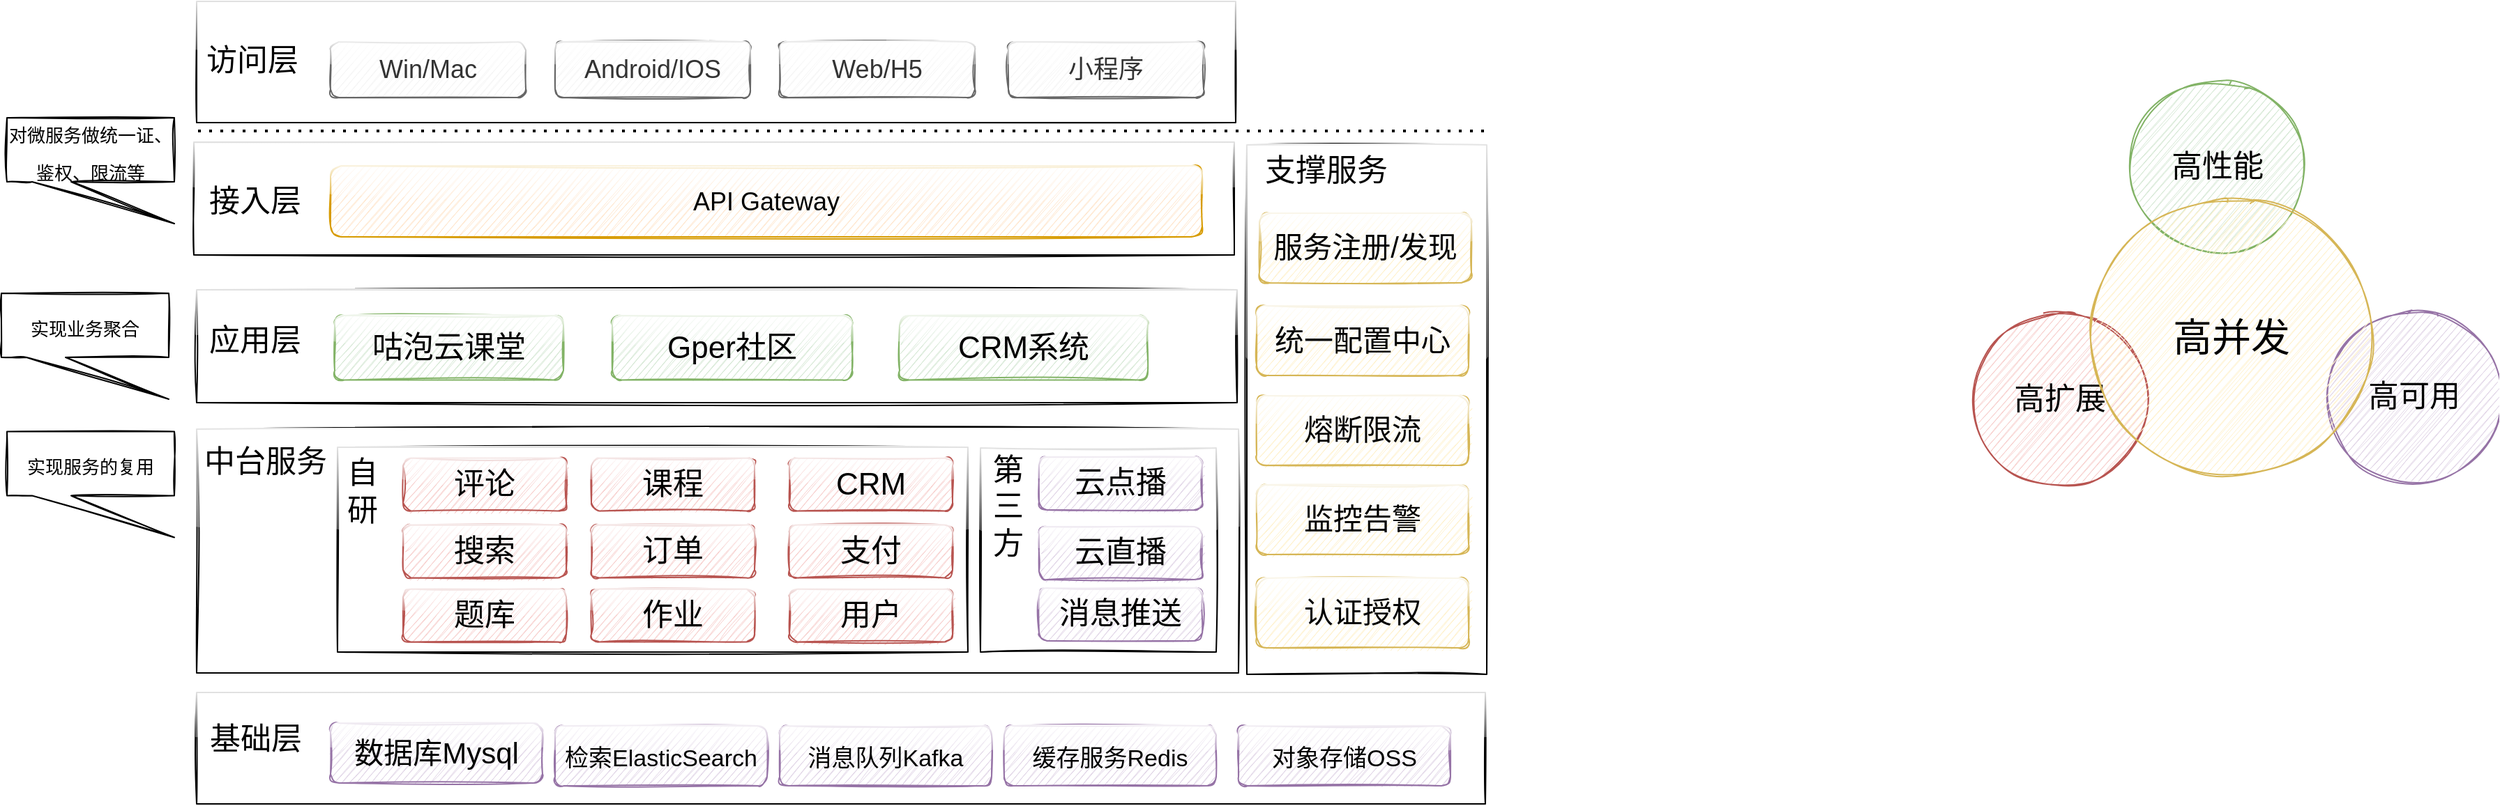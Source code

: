 <mxfile version="14.8.0" type="github">
  <diagram id="P0GgdEIs0Ywz_enpG73i" name="Page-1">
    <mxGraphModel dx="2222" dy="762" grid="0" gridSize="10" guides="1" tooltips="1" connect="1" arrows="1" fold="1" page="0" pageScale="1" pageWidth="827" pageHeight="1169" math="0" shadow="0">
      <root>
        <mxCell id="0" />
        <mxCell id="1" parent="0" />
        <mxCell id="m1zhmkqZAM5GdYg0Sg5l-15" value="" style="rounded=0;whiteSpace=wrap;html=1;shadow=0;glass=1;sketch=1;fontSize=18;" parent="1" vertex="1">
          <mxGeometry x="-420" y="528" width="747" height="175" as="geometry" />
        </mxCell>
        <mxCell id="m1zhmkqZAM5GdYg0Sg5l-30" value="" style="rounded=0;whiteSpace=wrap;html=1;shadow=0;glass=1;sketch=1;fontSize=22;" parent="1" vertex="1">
          <mxGeometry x="142" y="541.5" width="169" height="146.5" as="geometry" />
        </mxCell>
        <mxCell id="m1zhmkqZAM5GdYg0Sg5l-29" value="" style="rounded=0;whiteSpace=wrap;html=1;shadow=0;glass=1;sketch=1;fontSize=22;" parent="1" vertex="1">
          <mxGeometry x="-319" y="541" width="452" height="147" as="geometry" />
        </mxCell>
        <mxCell id="m1zhmkqZAM5GdYg0Sg5l-8" value="" style="rounded=0;whiteSpace=wrap;html=1;shadow=0;glass=1;sketch=1;fontSize=18;" parent="1" vertex="1">
          <mxGeometry x="-422" y="322" width="746" height="81" as="geometry" />
        </mxCell>
        <mxCell id="m1zhmkqZAM5GdYg0Sg5l-5" value="" style="rounded=0;whiteSpace=wrap;html=1;shadow=0;glass=1;sketch=1;fontSize=18;" parent="1" vertex="1">
          <mxGeometry x="-420" y="221" width="745" height="87" as="geometry" />
        </mxCell>
        <mxCell id="m1zhmkqZAM5GdYg0Sg5l-1" value="Win/Mac" style="rounded=1;whiteSpace=wrap;html=1;sketch=1;shadow=0;glass=1;fontSize=18;fillColor=#f5f5f5;strokeColor=#666666;fontColor=#333333;" parent="1" vertex="1">
          <mxGeometry x="-324" y="250" width="140" height="40" as="geometry" />
        </mxCell>
        <mxCell id="m1zhmkqZAM5GdYg0Sg5l-2" value="Android/IOS" style="rounded=1;whiteSpace=wrap;html=1;sketch=1;shadow=0;glass=1;fontSize=18;fillColor=#f5f5f5;strokeColor=#666666;fontColor=#333333;" parent="1" vertex="1">
          <mxGeometry x="-163" y="250" width="140" height="40" as="geometry" />
        </mxCell>
        <mxCell id="m1zhmkqZAM5GdYg0Sg5l-3" value="Web/H5" style="rounded=1;whiteSpace=wrap;html=1;sketch=1;shadow=0;glass=1;fontSize=18;fillColor=#f5f5f5;strokeColor=#666666;fontColor=#333333;" parent="1" vertex="1">
          <mxGeometry x="-2" y="250" width="140" height="40" as="geometry" />
        </mxCell>
        <mxCell id="m1zhmkqZAM5GdYg0Sg5l-4" value="小程序" style="rounded=1;whiteSpace=wrap;html=1;sketch=1;shadow=0;glass=1;fontSize=18;fillColor=#f5f5f5;strokeColor=#666666;fontColor=#333333;" parent="1" vertex="1">
          <mxGeometry x="162" y="250" width="140" height="40" as="geometry" />
        </mxCell>
        <mxCell id="m1zhmkqZAM5GdYg0Sg5l-6" value="访问层" style="text;html=1;strokeColor=none;fillColor=none;align=center;verticalAlign=middle;whiteSpace=wrap;rounded=0;shadow=0;glass=1;sketch=1;fontSize=22;" parent="1" vertex="1">
          <mxGeometry x="-420" y="253" width="80" height="21" as="geometry" />
        </mxCell>
        <mxCell id="m1zhmkqZAM5GdYg0Sg5l-7" value="API Gateway" style="rounded=1;whiteSpace=wrap;html=1;sketch=1;shadow=0;glass=1;fontSize=18;fillColor=#ffe6cc;strokeColor=#d79b00;" parent="1" vertex="1">
          <mxGeometry x="-324" y="339" width="625" height="51" as="geometry" />
        </mxCell>
        <mxCell id="m1zhmkqZAM5GdYg0Sg5l-9" value="接入层" style="text;html=1;strokeColor=none;fillColor=none;align=center;verticalAlign=middle;whiteSpace=wrap;rounded=0;shadow=0;glass=1;sketch=1;fontSize=22;" parent="1" vertex="1">
          <mxGeometry x="-418" y="354" width="80" height="21" as="geometry" />
        </mxCell>
        <mxCell id="m1zhmkqZAM5GdYg0Sg5l-10" value="" style="rounded=0;whiteSpace=wrap;html=1;shadow=0;glass=1;sketch=1;fontSize=18;" parent="1" vertex="1">
          <mxGeometry x="-420" y="428" width="746" height="81" as="geometry" />
        </mxCell>
        <mxCell id="m1zhmkqZAM5GdYg0Sg5l-11" value="应用层" style="text;html=1;strokeColor=none;fillColor=none;align=center;verticalAlign=middle;whiteSpace=wrap;rounded=0;shadow=0;glass=1;sketch=1;fontSize=22;" parent="1" vertex="1">
          <mxGeometry x="-418" y="454" width="80" height="21" as="geometry" />
        </mxCell>
        <mxCell id="m1zhmkqZAM5GdYg0Sg5l-12" value="咕泡云课堂" style="rounded=1;whiteSpace=wrap;html=1;shadow=0;glass=1;sketch=1;fontSize=22;fillColor=#d5e8d4;strokeColor=#82b366;" parent="1" vertex="1">
          <mxGeometry x="-321" y="446.5" width="164" height="46.25" as="geometry" />
        </mxCell>
        <mxCell id="m1zhmkqZAM5GdYg0Sg5l-13" value="Gper社区" style="rounded=1;whiteSpace=wrap;html=1;shadow=0;glass=1;sketch=1;fontSize=22;fillColor=#d5e8d4;strokeColor=#82b366;" parent="1" vertex="1">
          <mxGeometry x="-122" y="446.5" width="172" height="46.25" as="geometry" />
        </mxCell>
        <mxCell id="m1zhmkqZAM5GdYg0Sg5l-14" value="CRM系统" style="rounded=1;whiteSpace=wrap;html=1;shadow=0;glass=1;sketch=1;fontSize=22;fillColor=#d5e8d4;strokeColor=#82b366;" parent="1" vertex="1">
          <mxGeometry x="84" y="446.5" width="178" height="46.25" as="geometry" />
        </mxCell>
        <mxCell id="m1zhmkqZAM5GdYg0Sg5l-16" value="中台服务" style="text;html=1;strokeColor=none;fillColor=none;align=center;verticalAlign=middle;whiteSpace=wrap;rounded=0;shadow=0;glass=1;sketch=1;fontSize=22;" parent="1" vertex="1">
          <mxGeometry x="-427" y="538" width="112.5" height="27" as="geometry" />
        </mxCell>
        <mxCell id="m1zhmkqZAM5GdYg0Sg5l-17" value="评论" style="rounded=1;whiteSpace=wrap;html=1;shadow=0;glass=1;sketch=1;fontSize=22;fillColor=#f8cecc;strokeColor=#b85450;" parent="1" vertex="1">
          <mxGeometry x="-272" y="548.75" width="117" height="38" as="geometry" />
        </mxCell>
        <mxCell id="m1zhmkqZAM5GdYg0Sg5l-18" value="搜索" style="rounded=1;whiteSpace=wrap;html=1;shadow=0;glass=1;sketch=1;fontSize=22;fillColor=#f8cecc;strokeColor=#b85450;" parent="1" vertex="1">
          <mxGeometry x="-272" y="596.75" width="117" height="38" as="geometry" />
        </mxCell>
        <mxCell id="m1zhmkqZAM5GdYg0Sg5l-19" value="课程" style="rounded=1;whiteSpace=wrap;html=1;shadow=0;glass=1;sketch=1;fontSize=22;fillColor=#f8cecc;strokeColor=#b85450;" parent="1" vertex="1">
          <mxGeometry x="-137" y="548.75" width="117" height="38" as="geometry" />
        </mxCell>
        <mxCell id="m1zhmkqZAM5GdYg0Sg5l-20" value="订单" style="rounded=1;whiteSpace=wrap;html=1;shadow=0;glass=1;sketch=1;fontSize=22;fillColor=#f8cecc;strokeColor=#b85450;" parent="1" vertex="1">
          <mxGeometry x="-137" y="596.75" width="117" height="38" as="geometry" />
        </mxCell>
        <mxCell id="m1zhmkqZAM5GdYg0Sg5l-21" value="CRM" style="rounded=1;whiteSpace=wrap;html=1;shadow=0;glass=1;sketch=1;fontSize=22;fillColor=#f8cecc;strokeColor=#b85450;" parent="1" vertex="1">
          <mxGeometry x="5" y="548.75" width="117" height="38" as="geometry" />
        </mxCell>
        <mxCell id="m1zhmkqZAM5GdYg0Sg5l-22" value="支付" style="rounded=1;whiteSpace=wrap;html=1;shadow=0;glass=1;sketch=1;fontSize=22;fillColor=#f8cecc;strokeColor=#b85450;" parent="1" vertex="1">
          <mxGeometry x="5" y="596.75" width="117" height="38" as="geometry" />
        </mxCell>
        <mxCell id="m1zhmkqZAM5GdYg0Sg5l-23" value="题库" style="rounded=1;whiteSpace=wrap;html=1;shadow=0;glass=1;sketch=1;fontSize=22;fillColor=#f8cecc;strokeColor=#b85450;" parent="1" vertex="1">
          <mxGeometry x="-272" y="642.75" width="117" height="38" as="geometry" />
        </mxCell>
        <mxCell id="m1zhmkqZAM5GdYg0Sg5l-24" value="作业" style="rounded=1;whiteSpace=wrap;html=1;shadow=0;glass=1;sketch=1;fontSize=22;fillColor=#f8cecc;strokeColor=#b85450;" parent="1" vertex="1">
          <mxGeometry x="-137" y="642.75" width="117" height="38" as="geometry" />
        </mxCell>
        <mxCell id="m1zhmkqZAM5GdYg0Sg5l-25" value="用户" style="rounded=1;whiteSpace=wrap;html=1;shadow=0;glass=1;sketch=1;fontSize=22;fillColor=#f8cecc;strokeColor=#b85450;" parent="1" vertex="1">
          <mxGeometry x="5" y="642.75" width="117" height="38" as="geometry" />
        </mxCell>
        <mxCell id="m1zhmkqZAM5GdYg0Sg5l-26" value="云点播" style="rounded=1;whiteSpace=wrap;html=1;shadow=0;glass=1;sketch=1;fontSize=22;fillColor=#e1d5e7;strokeColor=#9673a6;" parent="1" vertex="1">
          <mxGeometry x="184" y="548" width="117" height="38" as="geometry" />
        </mxCell>
        <mxCell id="m1zhmkqZAM5GdYg0Sg5l-27" value="云直播" style="rounded=1;whiteSpace=wrap;html=1;shadow=0;glass=1;sketch=1;fontSize=22;fillColor=#e1d5e7;strokeColor=#9673a6;" parent="1" vertex="1">
          <mxGeometry x="184" y="598" width="117" height="38" as="geometry" />
        </mxCell>
        <mxCell id="m1zhmkqZAM5GdYg0Sg5l-28" value="消息推送" style="rounded=1;whiteSpace=wrap;html=1;shadow=0;glass=1;sketch=1;fontSize=22;fillColor=#e1d5e7;strokeColor=#9673a6;" parent="1" vertex="1">
          <mxGeometry x="184" y="642" width="117" height="38" as="geometry" />
        </mxCell>
        <mxCell id="m1zhmkqZAM5GdYg0Sg5l-31" value="自研" style="text;html=1;strokeColor=none;fillColor=none;align=center;verticalAlign=middle;whiteSpace=wrap;rounded=0;shadow=0;glass=1;sketch=1;fontSize=22;" parent="1" vertex="1">
          <mxGeometry x="-317" y="558" width="32" height="30" as="geometry" />
        </mxCell>
        <mxCell id="m1zhmkqZAM5GdYg0Sg5l-32" value="第三方" style="text;html=1;strokeColor=none;fillColor=none;align=center;verticalAlign=middle;whiteSpace=wrap;rounded=0;shadow=0;glass=1;sketch=1;fontSize=22;" parent="1" vertex="1">
          <mxGeometry x="142" y="574" width="40" height="20" as="geometry" />
        </mxCell>
        <mxCell id="m1zhmkqZAM5GdYg0Sg5l-35" value="" style="rounded=0;whiteSpace=wrap;html=1;shadow=0;glass=1;sketch=1;fontSize=18;" parent="1" vertex="1">
          <mxGeometry x="-420" y="717" width="924" height="80" as="geometry" />
        </mxCell>
        <mxCell id="m1zhmkqZAM5GdYg0Sg5l-36" value="基础层" style="text;html=1;strokeColor=none;fillColor=none;align=center;verticalAlign=middle;whiteSpace=wrap;rounded=0;shadow=0;glass=1;sketch=1;fontSize=22;" parent="1" vertex="1">
          <mxGeometry x="-413.25" y="737" width="70.5" height="28" as="geometry" />
        </mxCell>
        <mxCell id="m1zhmkqZAM5GdYg0Sg5l-39" value="" style="rounded=0;whiteSpace=wrap;html=1;shadow=0;glass=1;sketch=1;fontSize=18;" parent="1" vertex="1">
          <mxGeometry x="333" y="324" width="172" height="380" as="geometry" />
        </mxCell>
        <mxCell id="m1zhmkqZAM5GdYg0Sg5l-40" value="支撑服务" style="text;html=1;strokeColor=none;fillColor=none;align=center;verticalAlign=middle;whiteSpace=wrap;rounded=0;shadow=0;glass=1;sketch=1;fontSize=22;" parent="1" vertex="1">
          <mxGeometry x="337" y="333" width="106" height="19" as="geometry" />
        </mxCell>
        <mxCell id="m1zhmkqZAM5GdYg0Sg5l-41" value="&lt;font style=&quot;font-size: 21px&quot;&gt;服务注册/发现&lt;/font&gt;" style="rounded=1;whiteSpace=wrap;html=1;shadow=0;glass=1;sketch=1;fontSize=22;fillColor=#fff2cc;strokeColor=#d6b656;" parent="1" vertex="1">
          <mxGeometry x="342" y="373" width="152" height="50" as="geometry" />
        </mxCell>
        <mxCell id="m1zhmkqZAM5GdYg0Sg5l-42" value="&lt;font style=&quot;font-size: 21px&quot;&gt;统一配置中心&lt;/font&gt;" style="rounded=1;whiteSpace=wrap;html=1;shadow=0;glass=1;sketch=1;fontSize=22;fillColor=#fff2cc;strokeColor=#d6b656;" parent="1" vertex="1">
          <mxGeometry x="340" y="439.5" width="152" height="50" as="geometry" />
        </mxCell>
        <mxCell id="m1zhmkqZAM5GdYg0Sg5l-43" value="&lt;font style=&quot;font-size: 21px&quot;&gt;熔断限流&lt;/font&gt;" style="rounded=1;whiteSpace=wrap;html=1;shadow=0;glass=1;sketch=1;fontSize=22;fillColor=#fff2cc;strokeColor=#d6b656;" parent="1" vertex="1">
          <mxGeometry x="340" y="504" width="152" height="50" as="geometry" />
        </mxCell>
        <mxCell id="m1zhmkqZAM5GdYg0Sg5l-44" value="&lt;font style=&quot;font-size: 21px&quot;&gt;监控告警&lt;/font&gt;" style="rounded=1;whiteSpace=wrap;html=1;shadow=0;glass=1;sketch=1;fontSize=22;fillColor=#fff2cc;strokeColor=#d6b656;" parent="1" vertex="1">
          <mxGeometry x="340" y="568" width="152" height="50" as="geometry" />
        </mxCell>
        <mxCell id="m1zhmkqZAM5GdYg0Sg5l-45" value="&lt;font style=&quot;font-size: 21px&quot;&gt;认证授权&lt;/font&gt;" style="rounded=1;whiteSpace=wrap;html=1;shadow=0;glass=1;sketch=1;fontSize=22;fillColor=#fff2cc;strokeColor=#d6b656;" parent="1" vertex="1">
          <mxGeometry x="340" y="635" width="152" height="50" as="geometry" />
        </mxCell>
        <mxCell id="m1zhmkqZAM5GdYg0Sg5l-47" value="&lt;font style=&quot;font-size: 21px&quot;&gt;数据库Mysql&lt;/font&gt;" style="rounded=1;whiteSpace=wrap;html=1;shadow=0;glass=1;sketch=1;fontSize=22;fillColor=#e1d5e7;strokeColor=#9673a6;" parent="1" vertex="1">
          <mxGeometry x="-324" y="739" width="152" height="43" as="geometry" />
        </mxCell>
        <mxCell id="m1zhmkqZAM5GdYg0Sg5l-48" value="&lt;font style=&quot;font-size: 17px&quot;&gt;检索ElasticSearch&lt;/font&gt;" style="rounded=1;whiteSpace=wrap;html=1;shadow=0;glass=1;sketch=1;fontSize=22;fillColor=#e1d5e7;strokeColor=#9673a6;" parent="1" vertex="1">
          <mxGeometry x="-163" y="741" width="152" height="43" as="geometry" />
        </mxCell>
        <mxCell id="m1zhmkqZAM5GdYg0Sg5l-49" value="&lt;span style=&quot;font-size: 17px&quot;&gt;消息队列Kafka&lt;/span&gt;" style="rounded=1;whiteSpace=wrap;html=1;shadow=0;glass=1;sketch=1;fontSize=22;fillColor=#e1d5e7;strokeColor=#9673a6;" parent="1" vertex="1">
          <mxGeometry x="-2" y="741" width="152" height="43" as="geometry" />
        </mxCell>
        <mxCell id="m1zhmkqZAM5GdYg0Sg5l-50" value="&lt;span style=&quot;font-size: 17px&quot;&gt;缓存服务Redis&lt;/span&gt;" style="rounded=1;whiteSpace=wrap;html=1;shadow=0;glass=1;sketch=1;fontSize=22;fillColor=#e1d5e7;strokeColor=#9673a6;" parent="1" vertex="1">
          <mxGeometry x="159" y="741" width="152" height="43" as="geometry" />
        </mxCell>
        <mxCell id="m1zhmkqZAM5GdYg0Sg5l-51" value="&lt;span style=&quot;font-size: 17px&quot;&gt;对象存储OSS&lt;/span&gt;" style="rounded=1;whiteSpace=wrap;html=1;shadow=0;glass=1;sketch=1;fontSize=22;fillColor=#e1d5e7;strokeColor=#9673a6;" parent="1" vertex="1">
          <mxGeometry x="327" y="741" width="152" height="43" as="geometry" />
        </mxCell>
        <mxCell id="m1zhmkqZAM5GdYg0Sg5l-52" value="" style="endArrow=none;dashed=1;html=1;dashPattern=1 3;strokeWidth=2;fontSize=22;" parent="1" edge="1">
          <mxGeometry width="50" height="50" relative="1" as="geometry">
            <mxPoint x="-419" y="314" as="sourcePoint" />
            <mxPoint x="507" y="314" as="targetPoint" />
          </mxGeometry>
        </mxCell>
        <mxCell id="m1zhmkqZAM5GdYg0Sg5l-55" value="&lt;font style=&quot;font-size: 13px&quot;&gt;对微服务做统一证、鉴权、限流等&lt;/font&gt;" style="shape=callout;whiteSpace=wrap;html=1;perimeter=calloutPerimeter;shadow=0;glass=1;sketch=1;fontSize=22;size=30;position=0.15;position2=1;base=28;" parent="1" vertex="1">
          <mxGeometry x="-556" y="304.5" width="120" height="76" as="geometry" />
        </mxCell>
        <mxCell id="m1zhmkqZAM5GdYg0Sg5l-56" value="&lt;span style=&quot;font-size: 13px&quot;&gt;实现服务的复用&lt;/span&gt;" style="shape=callout;whiteSpace=wrap;html=1;perimeter=calloutPerimeter;shadow=0;glass=1;sketch=1;fontSize=22;size=30;position=0.15;position2=1;base=28;" parent="1" vertex="1">
          <mxGeometry x="-556" y="529.75" width="120" height="76" as="geometry" />
        </mxCell>
        <mxCell id="m1zhmkqZAM5GdYg0Sg5l-57" value="&lt;span style=&quot;font-size: 13px&quot;&gt;实现业务聚合&lt;/span&gt;" style="shape=callout;whiteSpace=wrap;html=1;perimeter=calloutPerimeter;shadow=0;glass=1;sketch=1;fontSize=22;size=30;position=0.15;position2=1;base=28;direction=east;" parent="1" vertex="1">
          <mxGeometry x="-560" y="430.5" width="120" height="76" as="geometry" />
        </mxCell>
        <mxCell id="m1zhmkqZAM5GdYg0Sg5l-58" value="高性能" style="ellipse;whiteSpace=wrap;html=1;aspect=fixed;shadow=0;glass=1;sketch=1;fontSize=22;fillColor=#d5e8d4;strokeColor=#82b366;" parent="1" vertex="1">
          <mxGeometry x="969" y="280" width="120" height="120" as="geometry" />
        </mxCell>
        <mxCell id="m1zhmkqZAM5GdYg0Sg5l-59" value="高扩展" style="ellipse;whiteSpace=wrap;html=1;aspect=fixed;shadow=0;glass=1;sketch=1;fontSize=22;fillColor=#f8cecc;strokeColor=#b85450;" parent="1" vertex="1">
          <mxGeometry x="856" y="446.5" width="120" height="120" as="geometry" />
        </mxCell>
        <mxCell id="m1zhmkqZAM5GdYg0Sg5l-60" value="高可用" style="ellipse;whiteSpace=wrap;html=1;aspect=fixed;shadow=0;glass=1;sketch=1;fontSize=22;fillColor=#e1d5e7;strokeColor=#9673a6;" parent="1" vertex="1">
          <mxGeometry x="1110" y="445" width="120" height="120" as="geometry" />
        </mxCell>
        <mxCell id="m1zhmkqZAM5GdYg0Sg5l-61" value="&lt;font style=&quot;font-size: 28px&quot;&gt;高并发&lt;/font&gt;" style="ellipse;whiteSpace=wrap;html=1;aspect=fixed;shadow=0;glass=1;sketch=1;fontSize=22;fillColor=#fff2cc;strokeColor=#d6b656;" parent="1" vertex="1">
          <mxGeometry x="943" y="365.75" width="192.25" height="192.25" as="geometry" />
        </mxCell>
      </root>
    </mxGraphModel>
  </diagram>
</mxfile>
